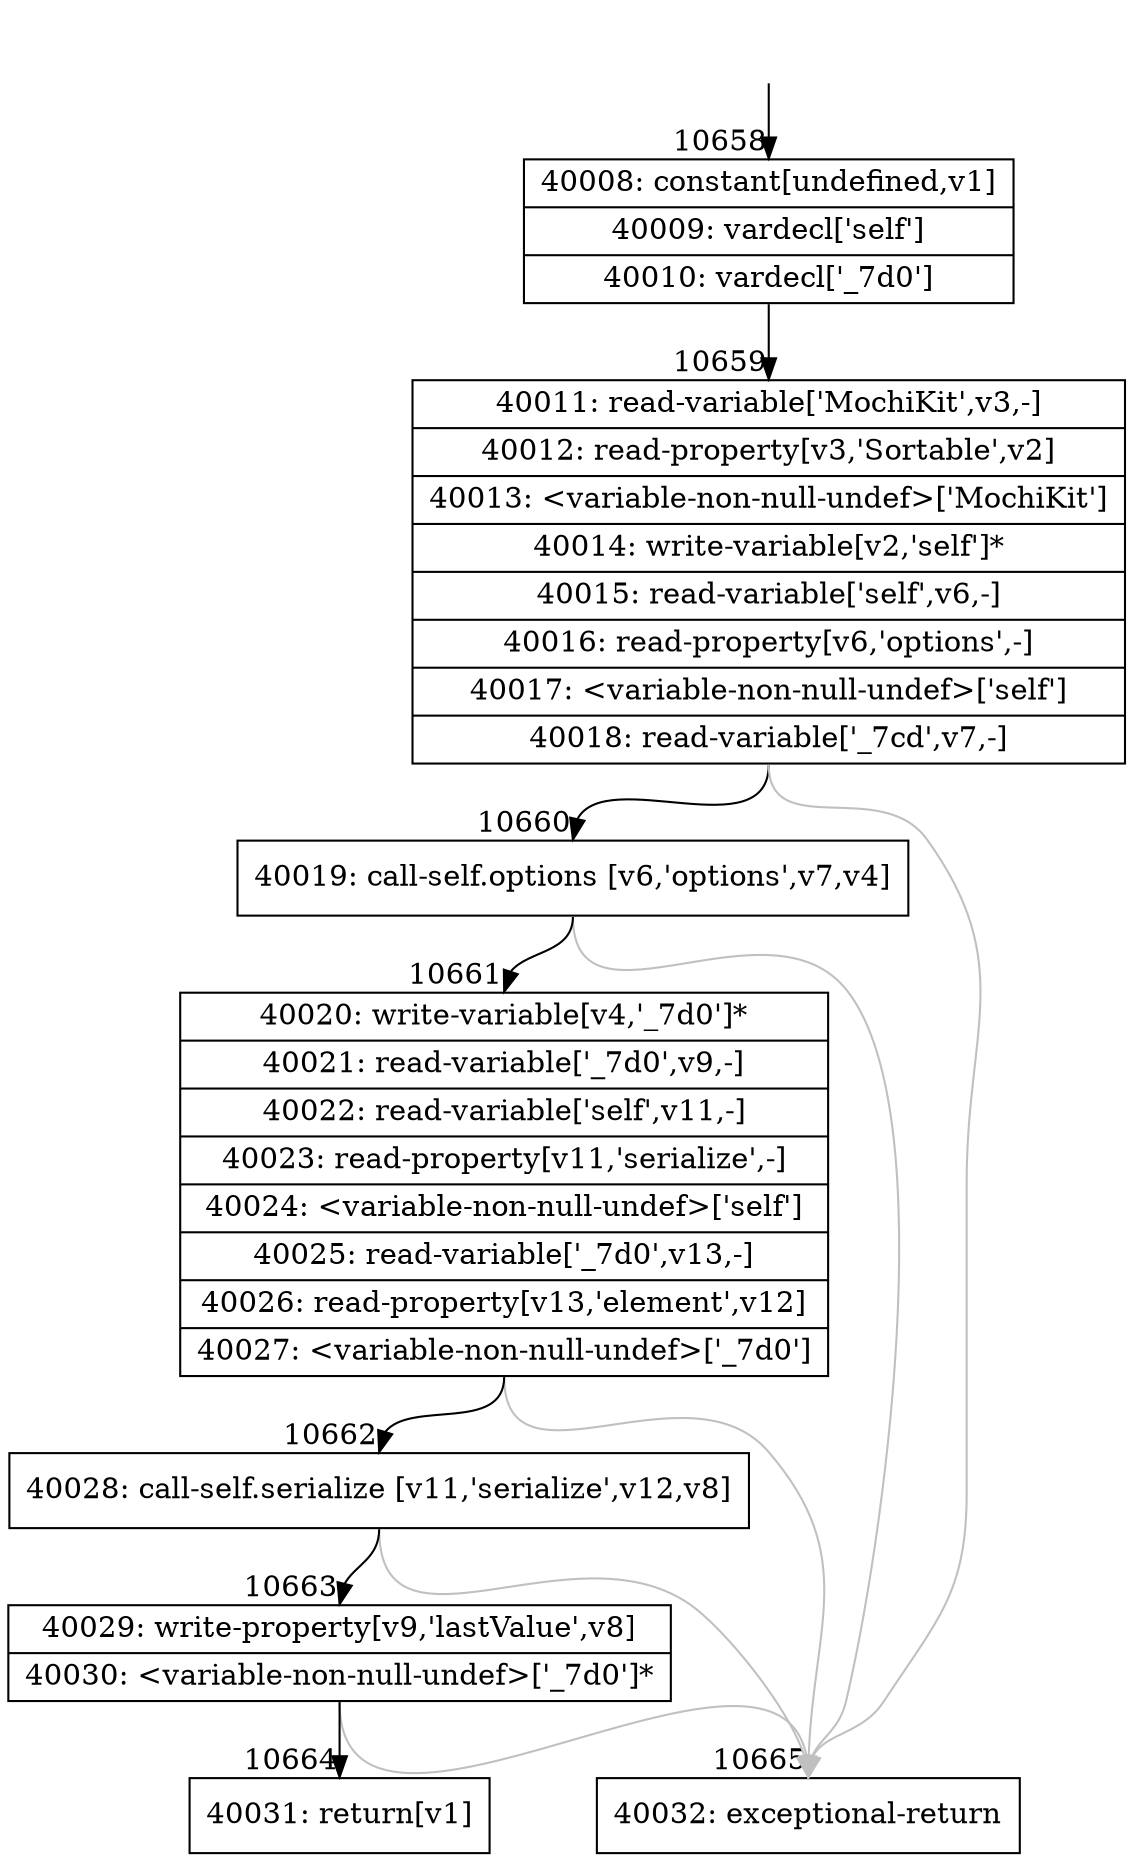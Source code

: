 digraph {
rankdir="TD"
BB_entry756[shape=none,label=""];
BB_entry756 -> BB10658 [tailport=s, headport=n, headlabel="    10658"]
BB10658 [shape=record label="{40008: constant[undefined,v1]|40009: vardecl['self']|40010: vardecl['_7d0']}" ] 
BB10658 -> BB10659 [tailport=s, headport=n, headlabel="      10659"]
BB10659 [shape=record label="{40011: read-variable['MochiKit',v3,-]|40012: read-property[v3,'Sortable',v2]|40013: \<variable-non-null-undef\>['MochiKit']|40014: write-variable[v2,'self']*|40015: read-variable['self',v6,-]|40016: read-property[v6,'options',-]|40017: \<variable-non-null-undef\>['self']|40018: read-variable['_7cd',v7,-]}" ] 
BB10659 -> BB10660 [tailport=s, headport=n, headlabel="      10660"]
BB10659 -> BB10665 [tailport=s, headport=n, color=gray, headlabel="      10665"]
BB10660 [shape=record label="{40019: call-self.options [v6,'options',v7,v4]}" ] 
BB10660 -> BB10661 [tailport=s, headport=n, headlabel="      10661"]
BB10660 -> BB10665 [tailport=s, headport=n, color=gray]
BB10661 [shape=record label="{40020: write-variable[v4,'_7d0']*|40021: read-variable['_7d0',v9,-]|40022: read-variable['self',v11,-]|40023: read-property[v11,'serialize',-]|40024: \<variable-non-null-undef\>['self']|40025: read-variable['_7d0',v13,-]|40026: read-property[v13,'element',v12]|40027: \<variable-non-null-undef\>['_7d0']}" ] 
BB10661 -> BB10662 [tailport=s, headport=n, headlabel="      10662"]
BB10661 -> BB10665 [tailport=s, headport=n, color=gray]
BB10662 [shape=record label="{40028: call-self.serialize [v11,'serialize',v12,v8]}" ] 
BB10662 -> BB10663 [tailport=s, headport=n, headlabel="      10663"]
BB10662 -> BB10665 [tailport=s, headport=n, color=gray]
BB10663 [shape=record label="{40029: write-property[v9,'lastValue',v8]|40030: \<variable-non-null-undef\>['_7d0']*}" ] 
BB10663 -> BB10664 [tailport=s, headport=n, headlabel="      10664"]
BB10663 -> BB10665 [tailport=s, headport=n, color=gray]
BB10664 [shape=record label="{40031: return[v1]}" ] 
BB10665 [shape=record label="{40032: exceptional-return}" ] 
//#$~ 7483
}
